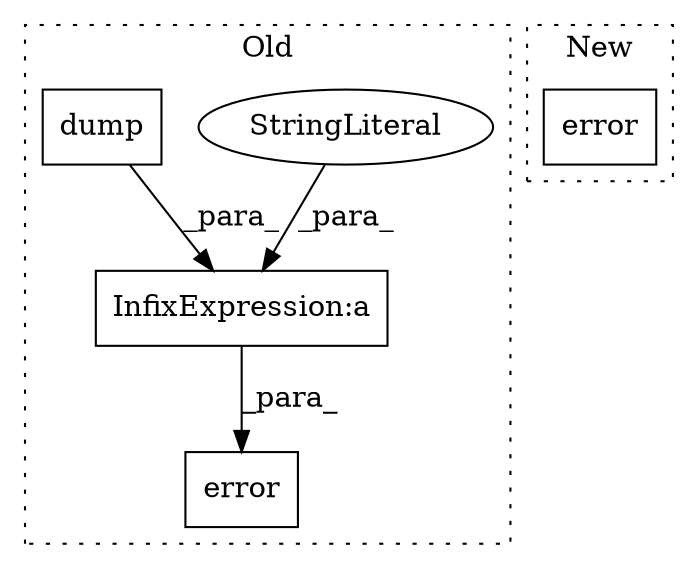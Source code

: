 digraph G {
subgraph cluster0 {
1 [label="error" a="32" s="14097,14147" l="6,1" shape="box"];
3 [label="InfixExpression:a" a="27" s="14120" l="3" shape="box"];
4 [label="StringLiteral" a="45" s="14123" l="24" shape="ellipse"];
5 [label="dump" a="32" s="14110,14119" l="5,1" shape="box"];
label = "Old";
style="dotted";
}
subgraph cluster1 {
2 [label="error" a="32" s="14122,14162" l="6,1" shape="box"];
label = "New";
style="dotted";
}
3 -> 1 [label="_para_"];
4 -> 3 [label="_para_"];
5 -> 3 [label="_para_"];
}